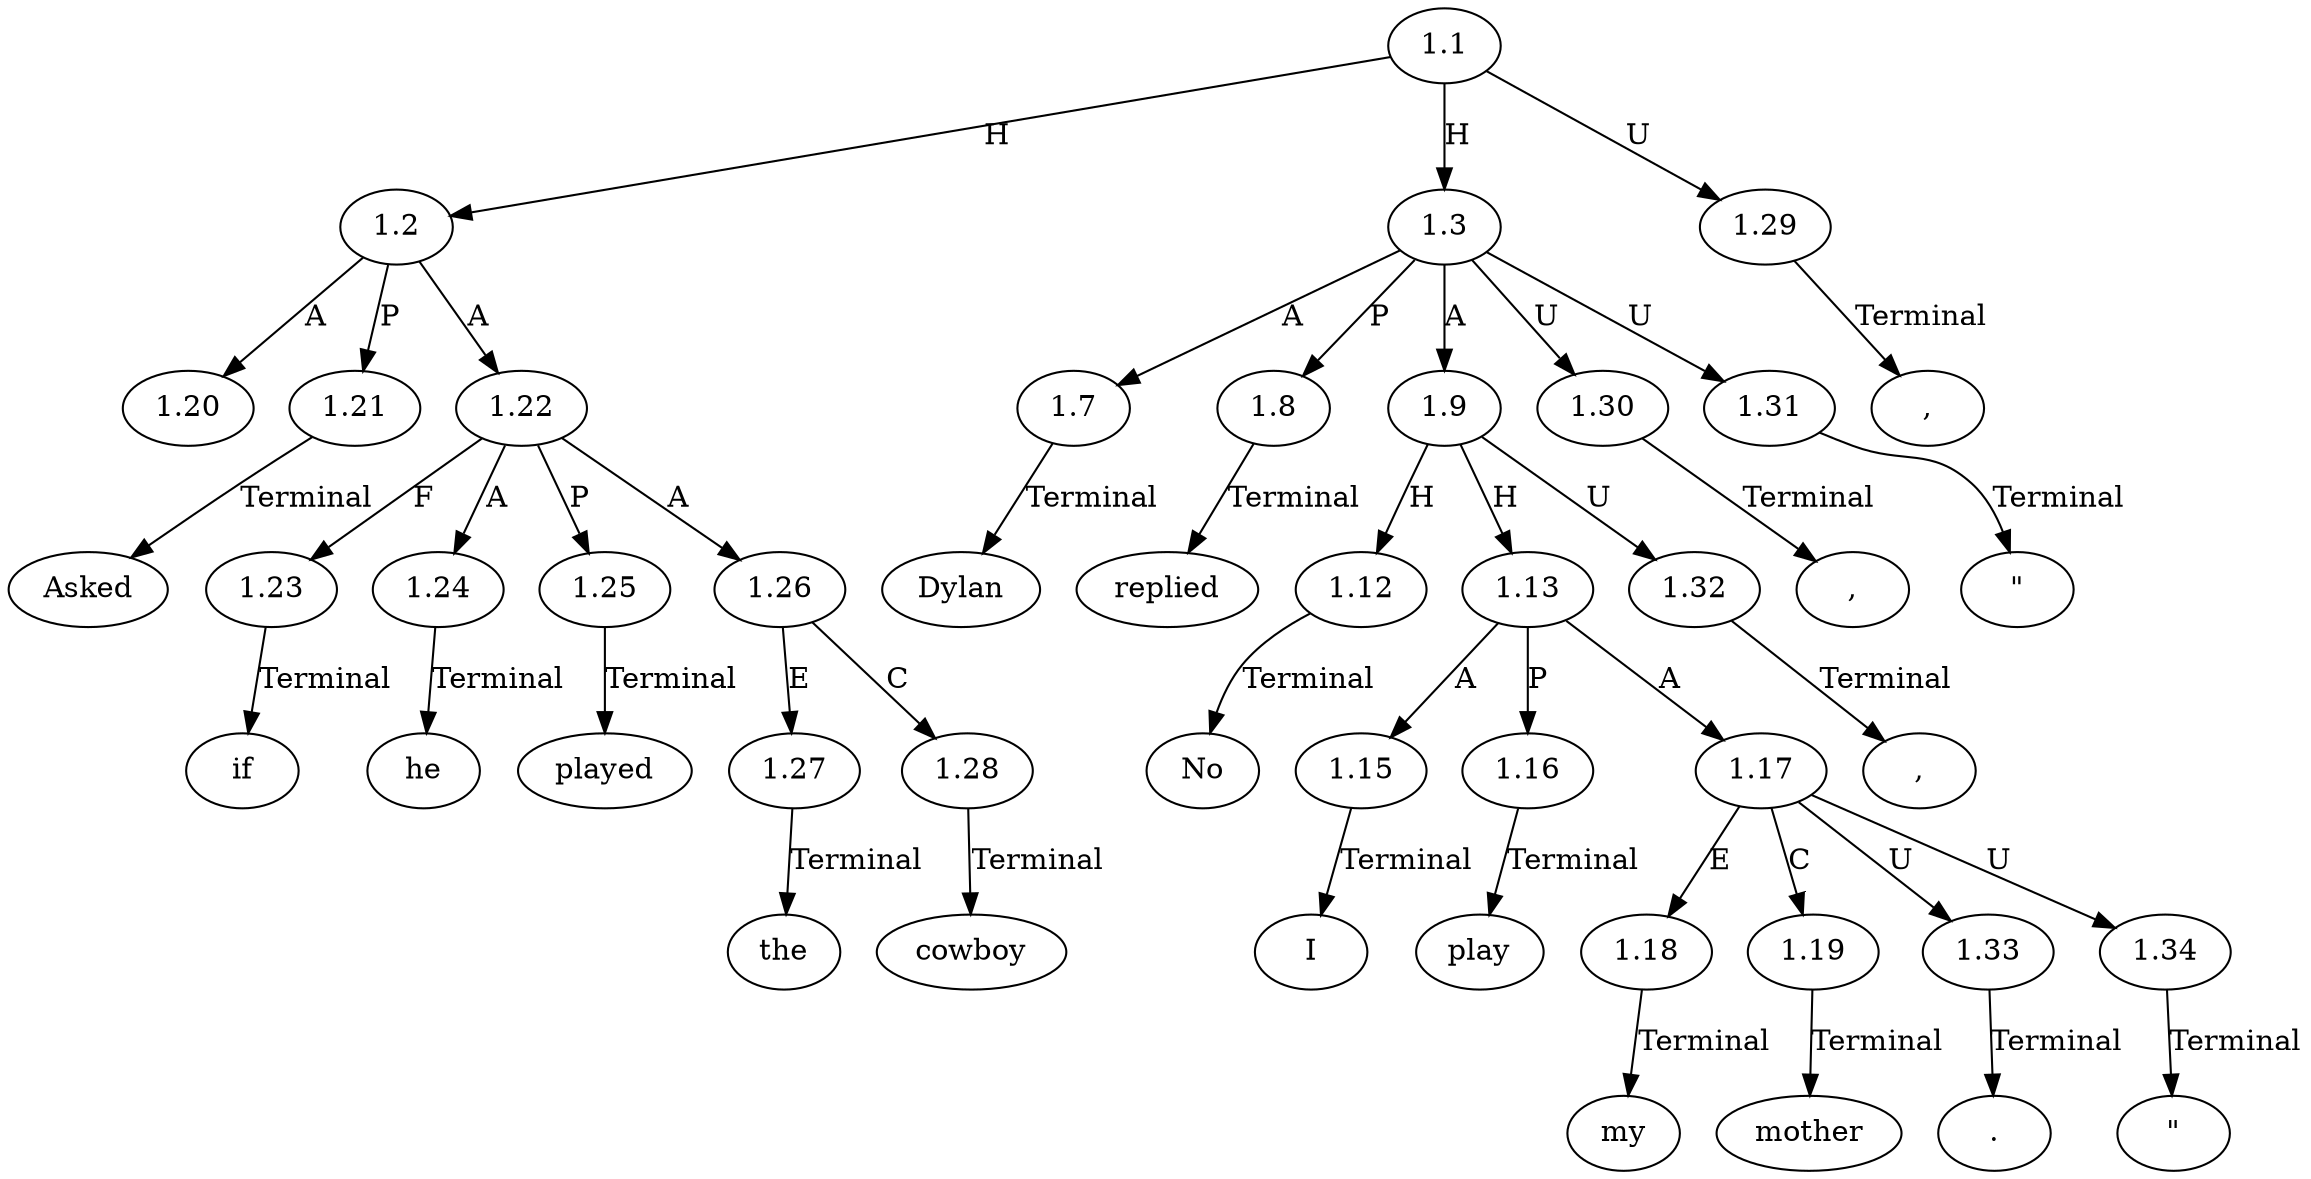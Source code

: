 // Graph
digraph {
	0.1 [label=Asked ordering=out]
	0.10 [label="," ordering=out]
	0.11 [label="\"" ordering=out]
	0.12 [label=No ordering=out]
	0.13 [label="," ordering=out]
	0.14 [label=I ordering=out]
	0.15 [label=play ordering=out]
	0.16 [label=my ordering=out]
	0.17 [label=mother ordering=out]
	0.18 [label="." ordering=out]
	0.19 [label="\"" ordering=out]
	0.2 [label=if ordering=out]
	0.3 [label=he ordering=out]
	0.4 [label=played ordering=out]
	0.5 [label=the ordering=out]
	0.6 [label=cowboy ordering=out]
	0.7 [label="," ordering=out]
	0.8 [label=Dylan ordering=out]
	0.9 [label=replied ordering=out]
	1.1 [label=1.1 ordering=out]
	1.2 [label=1.2 ordering=out]
	1.3 [label=1.3 ordering=out]
	1.7 [label=1.7 ordering=out]
	1.8 [label=1.8 ordering=out]
	1.9 [label=1.9 ordering=out]
	1.12 [label=1.12 ordering=out]
	1.13 [label=1.13 ordering=out]
	1.15 [label=1.15 ordering=out]
	1.16 [label=1.16 ordering=out]
	1.17 [label=1.17 ordering=out]
	1.18 [label=1.18 ordering=out]
	1.19 [label=1.19 ordering=out]
	1.20 [label=1.20 ordering=out]
	1.21 [label=1.21 ordering=out]
	1.22 [label=1.22 ordering=out]
	1.23 [label=1.23 ordering=out]
	1.24 [label=1.24 ordering=out]
	1.25 [label=1.25 ordering=out]
	1.26 [label=1.26 ordering=out]
	1.27 [label=1.27 ordering=out]
	1.28 [label=1.28 ordering=out]
	1.29 [label=1.29 ordering=out]
	1.30 [label=1.30 ordering=out]
	1.31 [label=1.31 ordering=out]
	1.32 [label=1.32 ordering=out]
	1.33 [label=1.33 ordering=out]
	1.34 [label=1.34 ordering=out]
	1.1 -> 1.2 [label=H ordering=out]
	1.1 -> 1.3 [label=H ordering=out]
	1.1 -> 1.29 [label=U ordering=out]
	1.2 -> 1.20 [label=A ordering=out]
	1.2 -> 1.21 [label=P ordering=out]
	1.2 -> 1.22 [label=A ordering=out]
	1.3 -> 1.7 [label=A ordering=out]
	1.3 -> 1.8 [label=P ordering=out]
	1.3 -> 1.9 [label=A ordering=out]
	1.3 -> 1.30 [label=U ordering=out]
	1.3 -> 1.31 [label=U ordering=out]
	1.7 -> 0.8 [label=Terminal ordering=out]
	1.8 -> 0.9 [label=Terminal ordering=out]
	1.9 -> 1.12 [label=H ordering=out]
	1.9 -> 1.13 [label=H ordering=out]
	1.9 -> 1.32 [label=U ordering=out]
	1.12 -> 0.12 [label=Terminal ordering=out]
	1.13 -> 1.15 [label=A ordering=out]
	1.13 -> 1.16 [label=P ordering=out]
	1.13 -> 1.17 [label=A ordering=out]
	1.15 -> 0.14 [label=Terminal ordering=out]
	1.16 -> 0.15 [label=Terminal ordering=out]
	1.17 -> 1.18 [label=E ordering=out]
	1.17 -> 1.19 [label=C ordering=out]
	1.17 -> 1.33 [label=U ordering=out]
	1.17 -> 1.34 [label=U ordering=out]
	1.18 -> 0.16 [label=Terminal ordering=out]
	1.19 -> 0.17 [label=Terminal ordering=out]
	1.21 -> 0.1 [label=Terminal ordering=out]
	1.22 -> 1.23 [label=F ordering=out]
	1.22 -> 1.24 [label=A ordering=out]
	1.22 -> 1.25 [label=P ordering=out]
	1.22 -> 1.26 [label=A ordering=out]
	1.23 -> 0.2 [label=Terminal ordering=out]
	1.24 -> 0.3 [label=Terminal ordering=out]
	1.25 -> 0.4 [label=Terminal ordering=out]
	1.26 -> 1.27 [label=E ordering=out]
	1.26 -> 1.28 [label=C ordering=out]
	1.27 -> 0.5 [label=Terminal ordering=out]
	1.28 -> 0.6 [label=Terminal ordering=out]
	1.29 -> 0.7 [label=Terminal ordering=out]
	1.30 -> 0.10 [label=Terminal ordering=out]
	1.31 -> 0.11 [label=Terminal ordering=out]
	1.32 -> 0.13 [label=Terminal ordering=out]
	1.33 -> 0.18 [label=Terminal ordering=out]
	1.34 -> 0.19 [label=Terminal ordering=out]
}
